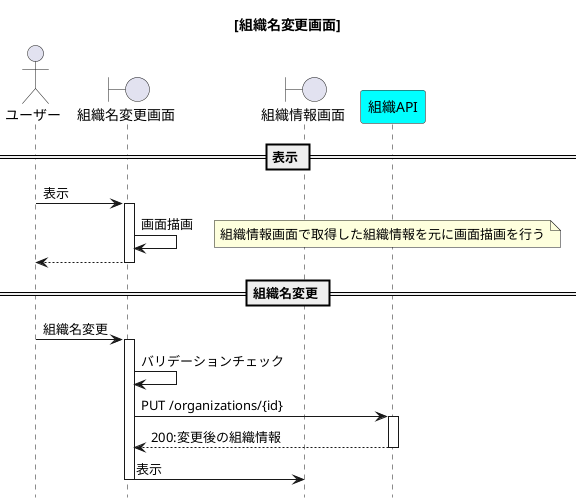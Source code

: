 @startuml{組織名変更画面.png}
title [組織名変更画面]
hide footbox

actor ユーザー as user
boundary 組織名変更画面 as view_1
boundary 組織情報画面 as view_2
participant 組織API as api_organizations #cyan

== 表示 ==
user -> view_1 :表示
activate view_1
    view_1 -> view_1 :画面描画
    note right :組織情報画面で取得した組織情報を元に画面描画を行う
    view_1 --> user
deactivate view_1

== 組織名変更 ==
user -> view_1 :組織名変更
activate view_1
    view_1 -> view_1 :バリデーションチェック
    view_1 -> api_organizations : PUT /organizations/{id}
    activate api_organizations
        api_organizations --> view_1 :200:変更後の組織情報
    deactivate api_organizations
    view_1 -> view_2 :表示
deactivate view_1

@enduml
